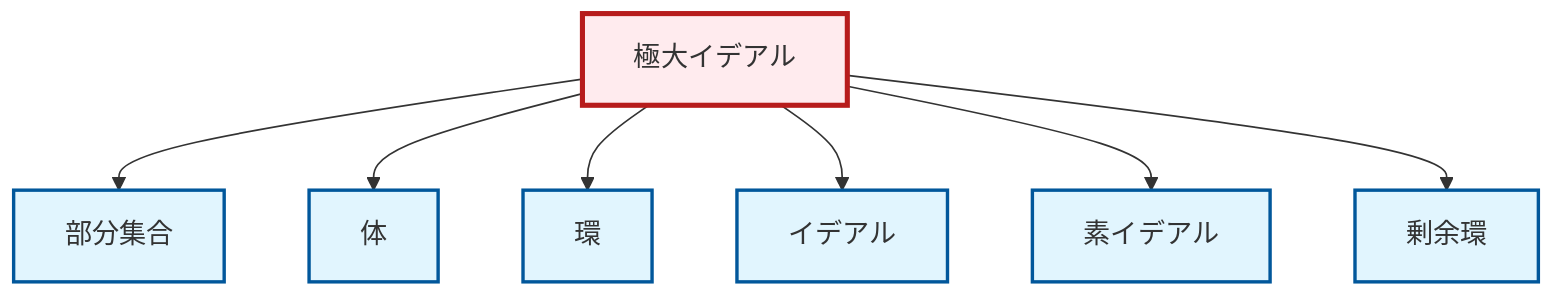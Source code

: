 graph TD
    classDef definition fill:#e1f5fe,stroke:#01579b,stroke-width:2px
    classDef theorem fill:#f3e5f5,stroke:#4a148c,stroke-width:2px
    classDef axiom fill:#fff3e0,stroke:#e65100,stroke-width:2px
    classDef example fill:#e8f5e9,stroke:#1b5e20,stroke-width:2px
    classDef current fill:#ffebee,stroke:#b71c1c,stroke-width:3px
    def-quotient-ring["剰余環"]:::definition
    def-ideal["イデアル"]:::definition
    def-ring["環"]:::definition
    def-field["体"]:::definition
    def-prime-ideal["素イデアル"]:::definition
    def-subset["部分集合"]:::definition
    def-maximal-ideal["極大イデアル"]:::definition
    def-maximal-ideal --> def-subset
    def-maximal-ideal --> def-field
    def-maximal-ideal --> def-ring
    def-maximal-ideal --> def-ideal
    def-maximal-ideal --> def-prime-ideal
    def-maximal-ideal --> def-quotient-ring
    class def-maximal-ideal current
